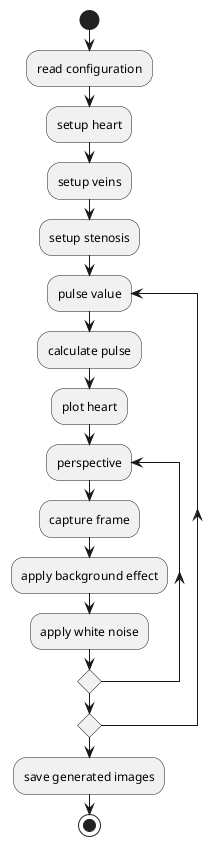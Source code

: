 @startuml activityDiagram

start

:read configuration;
:setup heart;
:setup veins;
:setup stenosis;

repeat :pulse value
    :calculate pulse;
    :plot heart;
    repeat :perspective
        :capture frame;
        :apply background effect;
        :apply white noise;
    repeat while
repeat while

:save generated images;

stop

@enduml